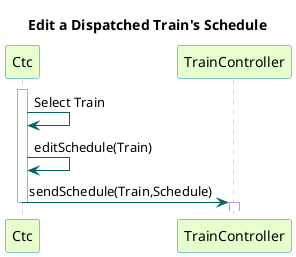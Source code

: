 @startuml

title Edit a Dispatched Train's Schedule

skinparam sequence {
  BackgroundColor transparent
  ParticipantBackgroundColor #e6ffcc
  ParticipantBorderColor 	#049595
  PackageBorderCOlor  #049595
  ArrowColor #006666
  LifeLineBorderColor #c09cd9
}

participant Ctc
participant TrainController

activate Ctc
Ctc -> Ctc : Select Train
Ctc -> Ctc : editSchedule(Train)

Ctc -> TrainController : sendSchedule(Train,Schedule)
deactivate Ctc
activate TrainController
deactivate TrainController

@enduml

